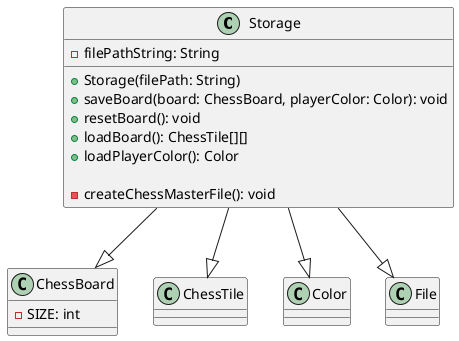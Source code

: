 @startuml
class Storage {
  - filePathString: String

  + Storage(filePath: String)
  + saveBoard(board: ChessBoard, playerColor: Color): void
  + resetBoard(): void
  + loadBoard(): ChessTile[][]
  + loadPlayerColor(): Color

  - createChessMasterFile(): void
}

class ChessBoard {
  - SIZE: int
}

class ChessTile

class Color

Storage --|> File
Storage --|> ChessBoard
Storage --|> ChessTile
Storage --|> Color
@enduml
